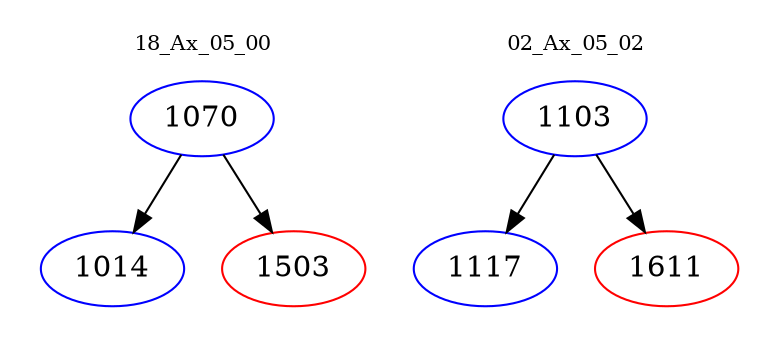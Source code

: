 digraph{
subgraph cluster_0 {
color = white
label = "18_Ax_05_00";
fontsize=10;
T0_1070 [label="1070", color="blue"]
T0_1070 -> T0_1014 [color="black"]
T0_1014 [label="1014", color="blue"]
T0_1070 -> T0_1503 [color="black"]
T0_1503 [label="1503", color="red"]
}
subgraph cluster_1 {
color = white
label = "02_Ax_05_02";
fontsize=10;
T1_1103 [label="1103", color="blue"]
T1_1103 -> T1_1117 [color="black"]
T1_1117 [label="1117", color="blue"]
T1_1103 -> T1_1611 [color="black"]
T1_1611 [label="1611", color="red"]
}
}
